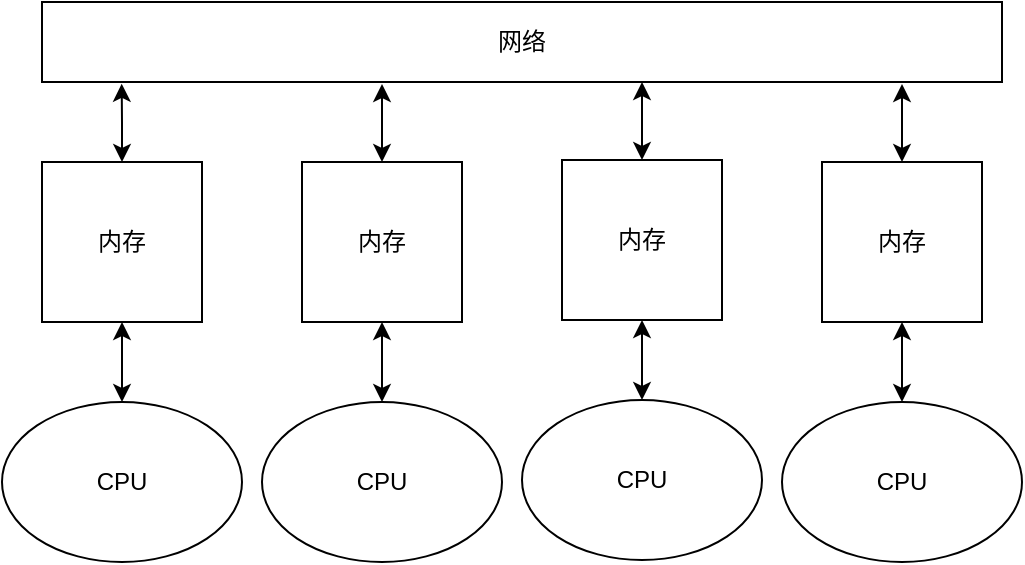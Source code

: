 <mxfile version="21.1.2" type="device">
  <diagram name="第 1 页" id="7meMsB8Ju4oDUYjQpMdq">
    <mxGraphModel dx="1180" dy="863" grid="1" gridSize="10" guides="1" tooltips="1" connect="1" arrows="1" fold="1" page="1" pageScale="1" pageWidth="827" pageHeight="1169" math="0" shadow="0">
      <root>
        <mxCell id="0" />
        <mxCell id="1" parent="0" />
        <mxCell id="Ebsstj3qEqlhfSgvcbY0-2" value="网络" style="rounded=0;whiteSpace=wrap;html=1;" vertex="1" parent="1">
          <mxGeometry x="220" y="210" width="480" height="40" as="geometry" />
        </mxCell>
        <mxCell id="Ebsstj3qEqlhfSgvcbY0-3" value="" style="edgeStyle=orthogonalEdgeStyle;rounded=0;orthogonalLoop=1;jettySize=auto;html=1;entryX=0.083;entryY=1.022;entryDx=0;entryDy=0;entryPerimeter=0;startArrow=classic;startFill=1;" edge="1" parent="1" source="Ebsstj3qEqlhfSgvcbY0-4" target="Ebsstj3qEqlhfSgvcbY0-2">
          <mxGeometry relative="1" as="geometry" />
        </mxCell>
        <mxCell id="Ebsstj3qEqlhfSgvcbY0-4" value="内存" style="whiteSpace=wrap;html=1;aspect=fixed;" vertex="1" parent="1">
          <mxGeometry x="220" y="290" width="80" height="80" as="geometry" />
        </mxCell>
        <mxCell id="Ebsstj3qEqlhfSgvcbY0-5" value="" style="edgeStyle=orthogonalEdgeStyle;rounded=0;orthogonalLoop=1;jettySize=auto;html=1;startArrow=classic;startFill=1;" edge="1" parent="1" source="Ebsstj3qEqlhfSgvcbY0-6" target="Ebsstj3qEqlhfSgvcbY0-4">
          <mxGeometry relative="1" as="geometry" />
        </mxCell>
        <mxCell id="Ebsstj3qEqlhfSgvcbY0-6" value="CPU" style="ellipse;whiteSpace=wrap;html=1;" vertex="1" parent="1">
          <mxGeometry x="200" y="410" width="120" height="80" as="geometry" />
        </mxCell>
        <mxCell id="Ebsstj3qEqlhfSgvcbY0-7" value="" style="edgeStyle=orthogonalEdgeStyle;rounded=0;orthogonalLoop=1;jettySize=auto;html=1;entryX=0.071;entryY=1.014;entryDx=0;entryDy=0;entryPerimeter=0;startArrow=classic;startFill=1;" edge="1" parent="1" source="Ebsstj3qEqlhfSgvcbY0-8">
          <mxGeometry relative="1" as="geometry">
            <mxPoint x="390" y="251" as="targetPoint" />
          </mxGeometry>
        </mxCell>
        <mxCell id="Ebsstj3qEqlhfSgvcbY0-8" value="内存" style="whiteSpace=wrap;html=1;aspect=fixed;" vertex="1" parent="1">
          <mxGeometry x="350" y="290" width="80" height="80" as="geometry" />
        </mxCell>
        <mxCell id="Ebsstj3qEqlhfSgvcbY0-9" value="" style="edgeStyle=orthogonalEdgeStyle;rounded=0;orthogonalLoop=1;jettySize=auto;html=1;startArrow=classic;startFill=1;" edge="1" parent="1" source="Ebsstj3qEqlhfSgvcbY0-10" target="Ebsstj3qEqlhfSgvcbY0-8">
          <mxGeometry relative="1" as="geometry" />
        </mxCell>
        <mxCell id="Ebsstj3qEqlhfSgvcbY0-10" value="CPU" style="ellipse;whiteSpace=wrap;html=1;" vertex="1" parent="1">
          <mxGeometry x="330" y="410" width="120" height="80" as="geometry" />
        </mxCell>
        <mxCell id="Ebsstj3qEqlhfSgvcbY0-11" value="" style="edgeStyle=orthogonalEdgeStyle;rounded=0;orthogonalLoop=1;jettySize=auto;html=1;entryX=0.071;entryY=1.014;entryDx=0;entryDy=0;entryPerimeter=0;startArrow=classic;startFill=1;" edge="1" parent="1" source="Ebsstj3qEqlhfSgvcbY0-12">
          <mxGeometry relative="1" as="geometry">
            <mxPoint x="520" y="250" as="targetPoint" />
          </mxGeometry>
        </mxCell>
        <mxCell id="Ebsstj3qEqlhfSgvcbY0-12" value="内存" style="whiteSpace=wrap;html=1;aspect=fixed;" vertex="1" parent="1">
          <mxGeometry x="480" y="289" width="80" height="80" as="geometry" />
        </mxCell>
        <mxCell id="Ebsstj3qEqlhfSgvcbY0-13" value="" style="edgeStyle=orthogonalEdgeStyle;rounded=0;orthogonalLoop=1;jettySize=auto;html=1;startArrow=classic;startFill=1;" edge="1" parent="1" source="Ebsstj3qEqlhfSgvcbY0-14" target="Ebsstj3qEqlhfSgvcbY0-12">
          <mxGeometry relative="1" as="geometry" />
        </mxCell>
        <mxCell id="Ebsstj3qEqlhfSgvcbY0-14" value="CPU" style="ellipse;whiteSpace=wrap;html=1;" vertex="1" parent="1">
          <mxGeometry x="460" y="409" width="120" height="80" as="geometry" />
        </mxCell>
        <mxCell id="Ebsstj3qEqlhfSgvcbY0-15" value="" style="edgeStyle=orthogonalEdgeStyle;rounded=0;orthogonalLoop=1;jettySize=auto;html=1;entryX=0.071;entryY=1.014;entryDx=0;entryDy=0;entryPerimeter=0;startArrow=classic;startFill=1;" edge="1" parent="1" source="Ebsstj3qEqlhfSgvcbY0-16">
          <mxGeometry relative="1" as="geometry">
            <mxPoint x="650" y="251" as="targetPoint" />
          </mxGeometry>
        </mxCell>
        <mxCell id="Ebsstj3qEqlhfSgvcbY0-16" value="内存" style="whiteSpace=wrap;html=1;aspect=fixed;" vertex="1" parent="1">
          <mxGeometry x="610" y="290" width="80" height="80" as="geometry" />
        </mxCell>
        <mxCell id="Ebsstj3qEqlhfSgvcbY0-17" value="" style="edgeStyle=orthogonalEdgeStyle;rounded=0;orthogonalLoop=1;jettySize=auto;html=1;startArrow=classic;startFill=1;" edge="1" parent="1" source="Ebsstj3qEqlhfSgvcbY0-18" target="Ebsstj3qEqlhfSgvcbY0-16">
          <mxGeometry relative="1" as="geometry" />
        </mxCell>
        <mxCell id="Ebsstj3qEqlhfSgvcbY0-18" value="CPU" style="ellipse;whiteSpace=wrap;html=1;" vertex="1" parent="1">
          <mxGeometry x="590" y="410" width="120" height="80" as="geometry" />
        </mxCell>
      </root>
    </mxGraphModel>
  </diagram>
</mxfile>
